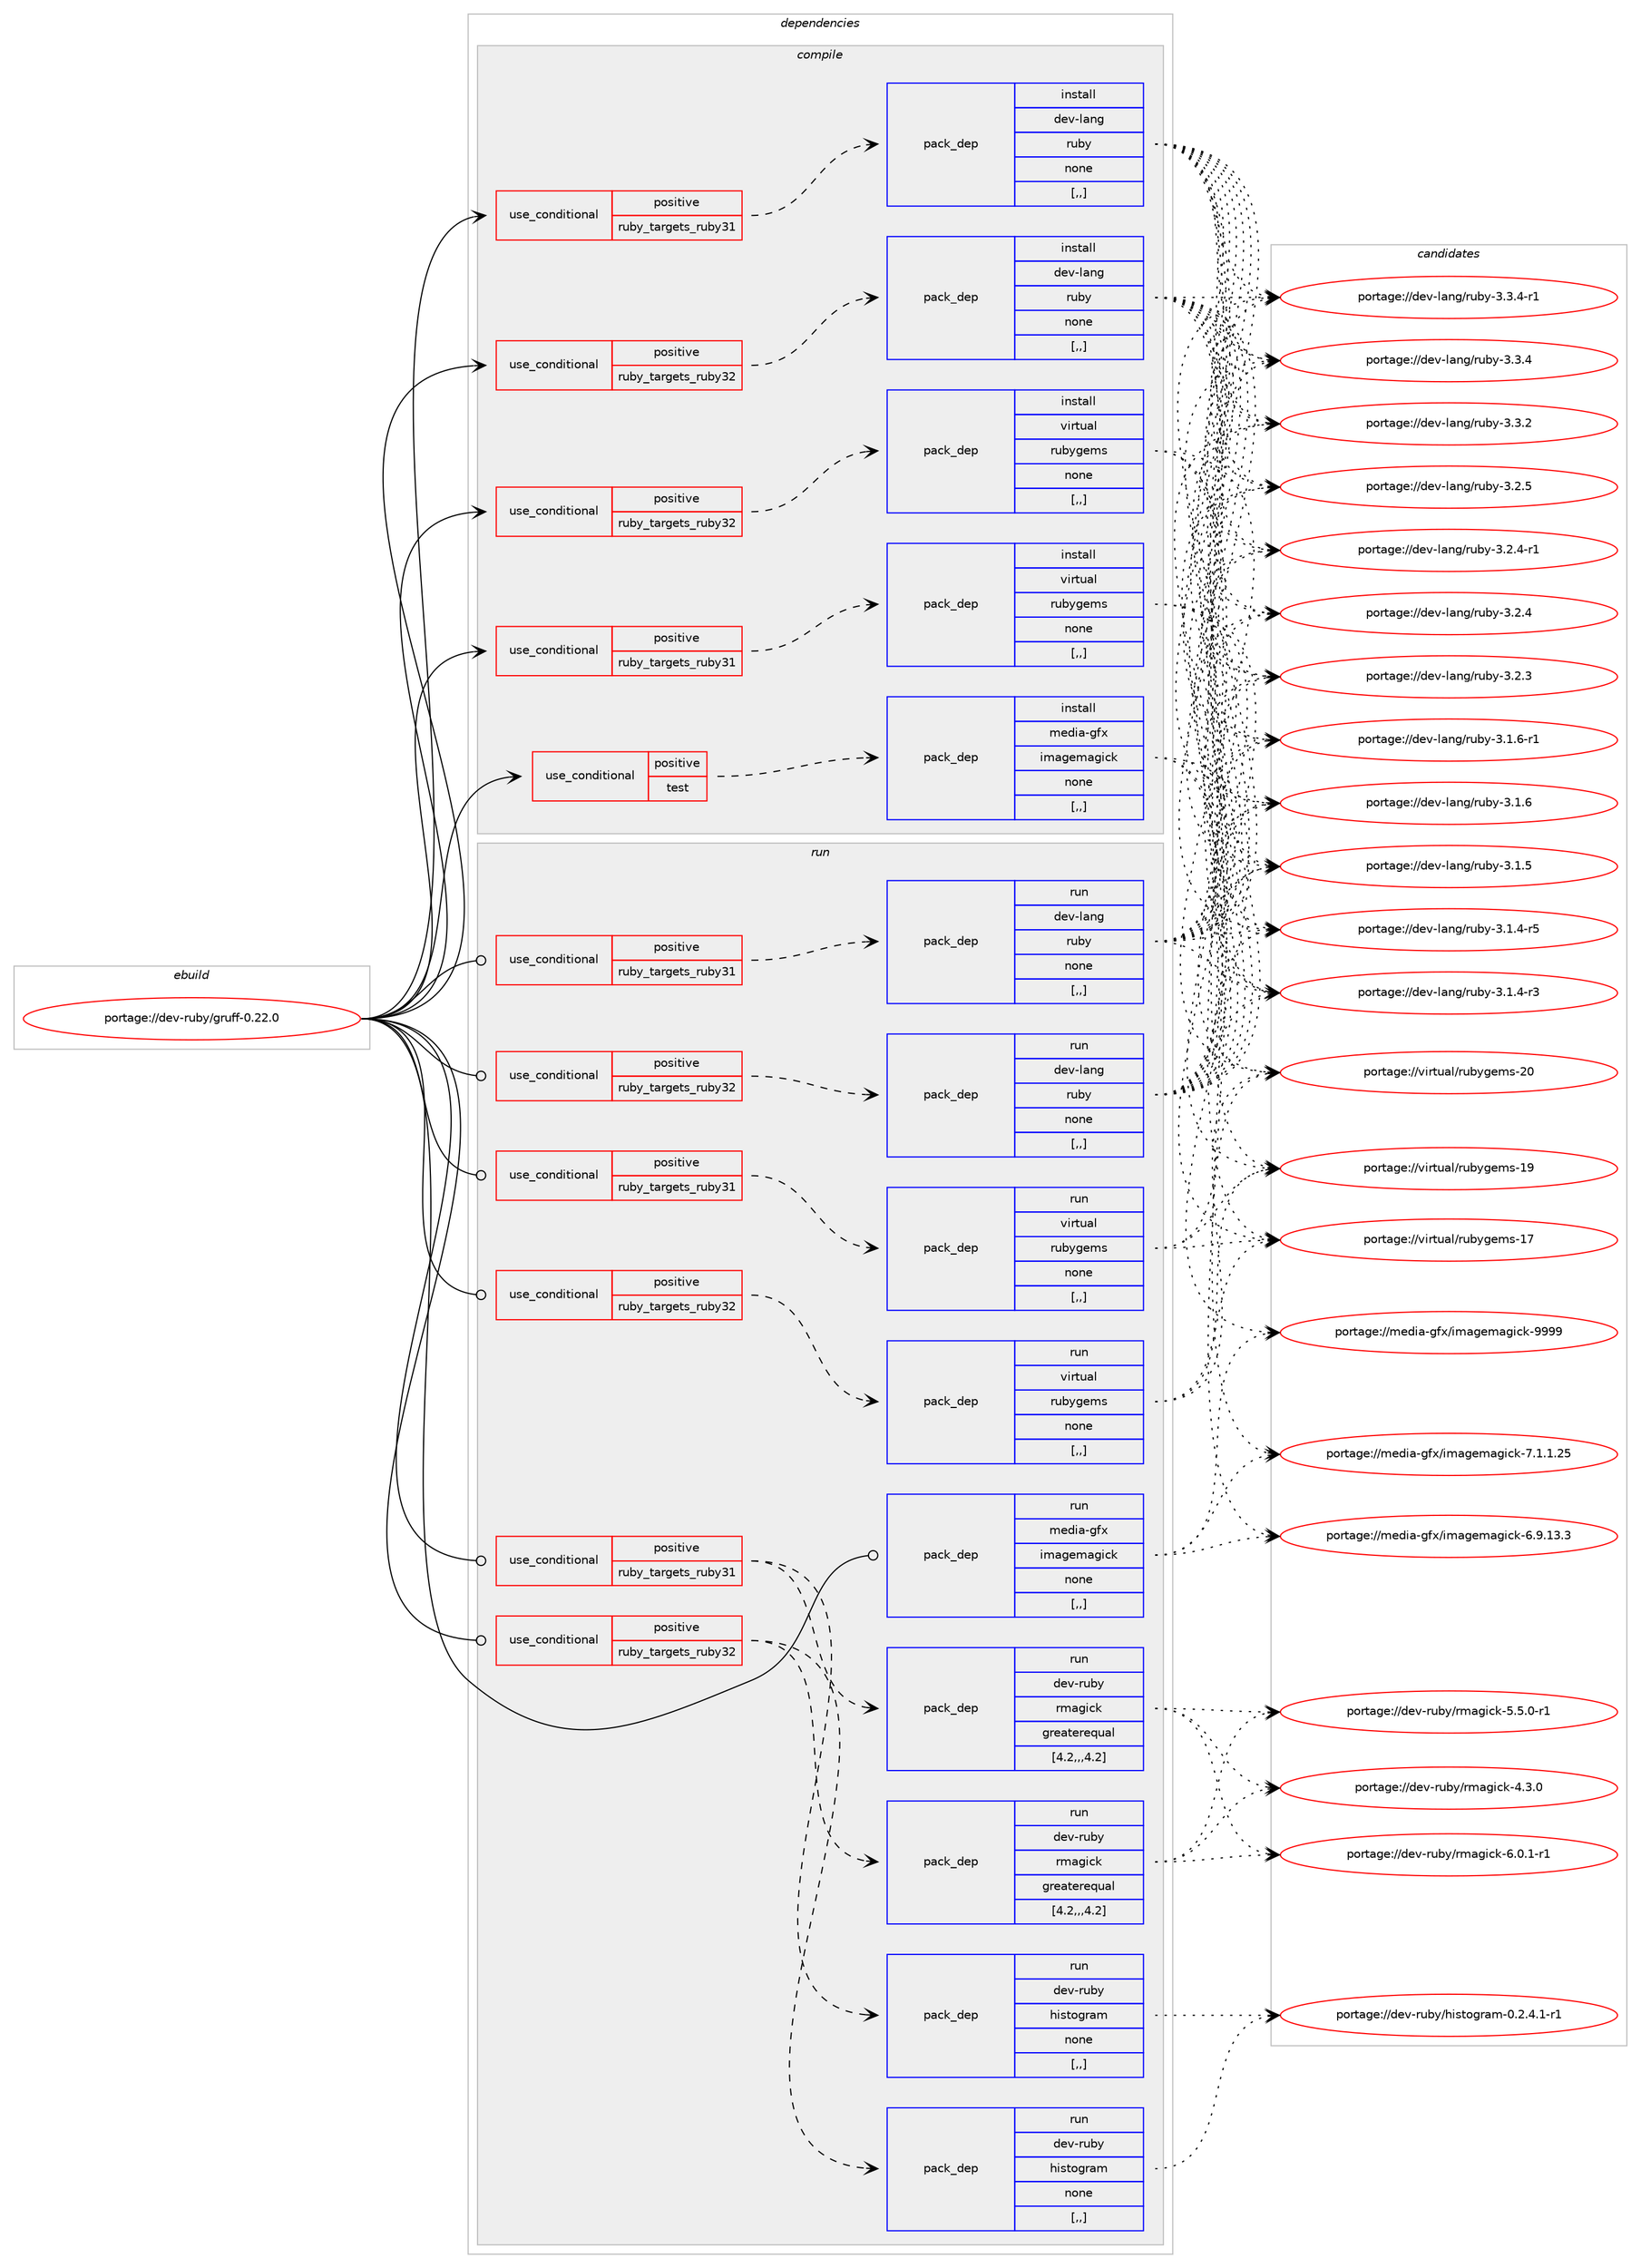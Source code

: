 digraph prolog {

# *************
# Graph options
# *************

newrank=true;
concentrate=true;
compound=true;
graph [rankdir=LR,fontname=Helvetica,fontsize=10,ranksep=1.5];#, ranksep=2.5, nodesep=0.2];
edge  [arrowhead=vee];
node  [fontname=Helvetica,fontsize=10];

# **********
# The ebuild
# **********

subgraph cluster_leftcol {
color=gray;
label=<<i>ebuild</i>>;
id [label="portage://dev-ruby/gruff-0.22.0", color=red, width=4, href="../dev-ruby/gruff-0.22.0.svg"];
}

# ****************
# The dependencies
# ****************

subgraph cluster_midcol {
color=gray;
label=<<i>dependencies</i>>;
subgraph cluster_compile {
fillcolor="#eeeeee";
style=filled;
label=<<i>compile</i>>;
subgraph cond48534 {
dependency185550 [label=<<TABLE BORDER="0" CELLBORDER="1" CELLSPACING="0" CELLPADDING="4"><TR><TD ROWSPAN="3" CELLPADDING="10">use_conditional</TD></TR><TR><TD>positive</TD></TR><TR><TD>ruby_targets_ruby31</TD></TR></TABLE>>, shape=none, color=red];
subgraph pack135686 {
dependency185551 [label=<<TABLE BORDER="0" CELLBORDER="1" CELLSPACING="0" CELLPADDING="4" WIDTH="220"><TR><TD ROWSPAN="6" CELLPADDING="30">pack_dep</TD></TR><TR><TD WIDTH="110">install</TD></TR><TR><TD>dev-lang</TD></TR><TR><TD>ruby</TD></TR><TR><TD>none</TD></TR><TR><TD>[,,]</TD></TR></TABLE>>, shape=none, color=blue];
}
dependency185550:e -> dependency185551:w [weight=20,style="dashed",arrowhead="vee"];
}
id:e -> dependency185550:w [weight=20,style="solid",arrowhead="vee"];
subgraph cond48535 {
dependency185552 [label=<<TABLE BORDER="0" CELLBORDER="1" CELLSPACING="0" CELLPADDING="4"><TR><TD ROWSPAN="3" CELLPADDING="10">use_conditional</TD></TR><TR><TD>positive</TD></TR><TR><TD>ruby_targets_ruby31</TD></TR></TABLE>>, shape=none, color=red];
subgraph pack135687 {
dependency185553 [label=<<TABLE BORDER="0" CELLBORDER="1" CELLSPACING="0" CELLPADDING="4" WIDTH="220"><TR><TD ROWSPAN="6" CELLPADDING="30">pack_dep</TD></TR><TR><TD WIDTH="110">install</TD></TR><TR><TD>virtual</TD></TR><TR><TD>rubygems</TD></TR><TR><TD>none</TD></TR><TR><TD>[,,]</TD></TR></TABLE>>, shape=none, color=blue];
}
dependency185552:e -> dependency185553:w [weight=20,style="dashed",arrowhead="vee"];
}
id:e -> dependency185552:w [weight=20,style="solid",arrowhead="vee"];
subgraph cond48536 {
dependency185554 [label=<<TABLE BORDER="0" CELLBORDER="1" CELLSPACING="0" CELLPADDING="4"><TR><TD ROWSPAN="3" CELLPADDING="10">use_conditional</TD></TR><TR><TD>positive</TD></TR><TR><TD>ruby_targets_ruby32</TD></TR></TABLE>>, shape=none, color=red];
subgraph pack135688 {
dependency185555 [label=<<TABLE BORDER="0" CELLBORDER="1" CELLSPACING="0" CELLPADDING="4" WIDTH="220"><TR><TD ROWSPAN="6" CELLPADDING="30">pack_dep</TD></TR><TR><TD WIDTH="110">install</TD></TR><TR><TD>dev-lang</TD></TR><TR><TD>ruby</TD></TR><TR><TD>none</TD></TR><TR><TD>[,,]</TD></TR></TABLE>>, shape=none, color=blue];
}
dependency185554:e -> dependency185555:w [weight=20,style="dashed",arrowhead="vee"];
}
id:e -> dependency185554:w [weight=20,style="solid",arrowhead="vee"];
subgraph cond48537 {
dependency185556 [label=<<TABLE BORDER="0" CELLBORDER="1" CELLSPACING="0" CELLPADDING="4"><TR><TD ROWSPAN="3" CELLPADDING="10">use_conditional</TD></TR><TR><TD>positive</TD></TR><TR><TD>ruby_targets_ruby32</TD></TR></TABLE>>, shape=none, color=red];
subgraph pack135689 {
dependency185557 [label=<<TABLE BORDER="0" CELLBORDER="1" CELLSPACING="0" CELLPADDING="4" WIDTH="220"><TR><TD ROWSPAN="6" CELLPADDING="30">pack_dep</TD></TR><TR><TD WIDTH="110">install</TD></TR><TR><TD>virtual</TD></TR><TR><TD>rubygems</TD></TR><TR><TD>none</TD></TR><TR><TD>[,,]</TD></TR></TABLE>>, shape=none, color=blue];
}
dependency185556:e -> dependency185557:w [weight=20,style="dashed",arrowhead="vee"];
}
id:e -> dependency185556:w [weight=20,style="solid",arrowhead="vee"];
subgraph cond48538 {
dependency185558 [label=<<TABLE BORDER="0" CELLBORDER="1" CELLSPACING="0" CELLPADDING="4"><TR><TD ROWSPAN="3" CELLPADDING="10">use_conditional</TD></TR><TR><TD>positive</TD></TR><TR><TD>test</TD></TR></TABLE>>, shape=none, color=red];
subgraph pack135690 {
dependency185559 [label=<<TABLE BORDER="0" CELLBORDER="1" CELLSPACING="0" CELLPADDING="4" WIDTH="220"><TR><TD ROWSPAN="6" CELLPADDING="30">pack_dep</TD></TR><TR><TD WIDTH="110">install</TD></TR><TR><TD>media-gfx</TD></TR><TR><TD>imagemagick</TD></TR><TR><TD>none</TD></TR><TR><TD>[,,]</TD></TR></TABLE>>, shape=none, color=blue];
}
dependency185558:e -> dependency185559:w [weight=20,style="dashed",arrowhead="vee"];
}
id:e -> dependency185558:w [weight=20,style="solid",arrowhead="vee"];
}
subgraph cluster_compileandrun {
fillcolor="#eeeeee";
style=filled;
label=<<i>compile and run</i>>;
}
subgraph cluster_run {
fillcolor="#eeeeee";
style=filled;
label=<<i>run</i>>;
subgraph cond48539 {
dependency185560 [label=<<TABLE BORDER="0" CELLBORDER="1" CELLSPACING="0" CELLPADDING="4"><TR><TD ROWSPAN="3" CELLPADDING="10">use_conditional</TD></TR><TR><TD>positive</TD></TR><TR><TD>ruby_targets_ruby31</TD></TR></TABLE>>, shape=none, color=red];
subgraph pack135691 {
dependency185561 [label=<<TABLE BORDER="0" CELLBORDER="1" CELLSPACING="0" CELLPADDING="4" WIDTH="220"><TR><TD ROWSPAN="6" CELLPADDING="30">pack_dep</TD></TR><TR><TD WIDTH="110">run</TD></TR><TR><TD>dev-lang</TD></TR><TR><TD>ruby</TD></TR><TR><TD>none</TD></TR><TR><TD>[,,]</TD></TR></TABLE>>, shape=none, color=blue];
}
dependency185560:e -> dependency185561:w [weight=20,style="dashed",arrowhead="vee"];
}
id:e -> dependency185560:w [weight=20,style="solid",arrowhead="odot"];
subgraph cond48540 {
dependency185562 [label=<<TABLE BORDER="0" CELLBORDER="1" CELLSPACING="0" CELLPADDING="4"><TR><TD ROWSPAN="3" CELLPADDING="10">use_conditional</TD></TR><TR><TD>positive</TD></TR><TR><TD>ruby_targets_ruby31</TD></TR></TABLE>>, shape=none, color=red];
subgraph pack135692 {
dependency185563 [label=<<TABLE BORDER="0" CELLBORDER="1" CELLSPACING="0" CELLPADDING="4" WIDTH="220"><TR><TD ROWSPAN="6" CELLPADDING="30">pack_dep</TD></TR><TR><TD WIDTH="110">run</TD></TR><TR><TD>dev-ruby</TD></TR><TR><TD>histogram</TD></TR><TR><TD>none</TD></TR><TR><TD>[,,]</TD></TR></TABLE>>, shape=none, color=blue];
}
dependency185562:e -> dependency185563:w [weight=20,style="dashed",arrowhead="vee"];
subgraph pack135693 {
dependency185564 [label=<<TABLE BORDER="0" CELLBORDER="1" CELLSPACING="0" CELLPADDING="4" WIDTH="220"><TR><TD ROWSPAN="6" CELLPADDING="30">pack_dep</TD></TR><TR><TD WIDTH="110">run</TD></TR><TR><TD>dev-ruby</TD></TR><TR><TD>rmagick</TD></TR><TR><TD>greaterequal</TD></TR><TR><TD>[4.2,,,4.2]</TD></TR></TABLE>>, shape=none, color=blue];
}
dependency185562:e -> dependency185564:w [weight=20,style="dashed",arrowhead="vee"];
}
id:e -> dependency185562:w [weight=20,style="solid",arrowhead="odot"];
subgraph cond48541 {
dependency185565 [label=<<TABLE BORDER="0" CELLBORDER="1" CELLSPACING="0" CELLPADDING="4"><TR><TD ROWSPAN="3" CELLPADDING="10">use_conditional</TD></TR><TR><TD>positive</TD></TR><TR><TD>ruby_targets_ruby31</TD></TR></TABLE>>, shape=none, color=red];
subgraph pack135694 {
dependency185566 [label=<<TABLE BORDER="0" CELLBORDER="1" CELLSPACING="0" CELLPADDING="4" WIDTH="220"><TR><TD ROWSPAN="6" CELLPADDING="30">pack_dep</TD></TR><TR><TD WIDTH="110">run</TD></TR><TR><TD>virtual</TD></TR><TR><TD>rubygems</TD></TR><TR><TD>none</TD></TR><TR><TD>[,,]</TD></TR></TABLE>>, shape=none, color=blue];
}
dependency185565:e -> dependency185566:w [weight=20,style="dashed",arrowhead="vee"];
}
id:e -> dependency185565:w [weight=20,style="solid",arrowhead="odot"];
subgraph cond48542 {
dependency185567 [label=<<TABLE BORDER="0" CELLBORDER="1" CELLSPACING="0" CELLPADDING="4"><TR><TD ROWSPAN="3" CELLPADDING="10">use_conditional</TD></TR><TR><TD>positive</TD></TR><TR><TD>ruby_targets_ruby32</TD></TR></TABLE>>, shape=none, color=red];
subgraph pack135695 {
dependency185568 [label=<<TABLE BORDER="0" CELLBORDER="1" CELLSPACING="0" CELLPADDING="4" WIDTH="220"><TR><TD ROWSPAN="6" CELLPADDING="30">pack_dep</TD></TR><TR><TD WIDTH="110">run</TD></TR><TR><TD>dev-lang</TD></TR><TR><TD>ruby</TD></TR><TR><TD>none</TD></TR><TR><TD>[,,]</TD></TR></TABLE>>, shape=none, color=blue];
}
dependency185567:e -> dependency185568:w [weight=20,style="dashed",arrowhead="vee"];
}
id:e -> dependency185567:w [weight=20,style="solid",arrowhead="odot"];
subgraph cond48543 {
dependency185569 [label=<<TABLE BORDER="0" CELLBORDER="1" CELLSPACING="0" CELLPADDING="4"><TR><TD ROWSPAN="3" CELLPADDING="10">use_conditional</TD></TR><TR><TD>positive</TD></TR><TR><TD>ruby_targets_ruby32</TD></TR></TABLE>>, shape=none, color=red];
subgraph pack135696 {
dependency185570 [label=<<TABLE BORDER="0" CELLBORDER="1" CELLSPACING="0" CELLPADDING="4" WIDTH="220"><TR><TD ROWSPAN="6" CELLPADDING="30">pack_dep</TD></TR><TR><TD WIDTH="110">run</TD></TR><TR><TD>dev-ruby</TD></TR><TR><TD>histogram</TD></TR><TR><TD>none</TD></TR><TR><TD>[,,]</TD></TR></TABLE>>, shape=none, color=blue];
}
dependency185569:e -> dependency185570:w [weight=20,style="dashed",arrowhead="vee"];
subgraph pack135697 {
dependency185571 [label=<<TABLE BORDER="0" CELLBORDER="1" CELLSPACING="0" CELLPADDING="4" WIDTH="220"><TR><TD ROWSPAN="6" CELLPADDING="30">pack_dep</TD></TR><TR><TD WIDTH="110">run</TD></TR><TR><TD>dev-ruby</TD></TR><TR><TD>rmagick</TD></TR><TR><TD>greaterequal</TD></TR><TR><TD>[4.2,,,4.2]</TD></TR></TABLE>>, shape=none, color=blue];
}
dependency185569:e -> dependency185571:w [weight=20,style="dashed",arrowhead="vee"];
}
id:e -> dependency185569:w [weight=20,style="solid",arrowhead="odot"];
subgraph cond48544 {
dependency185572 [label=<<TABLE BORDER="0" CELLBORDER="1" CELLSPACING="0" CELLPADDING="4"><TR><TD ROWSPAN="3" CELLPADDING="10">use_conditional</TD></TR><TR><TD>positive</TD></TR><TR><TD>ruby_targets_ruby32</TD></TR></TABLE>>, shape=none, color=red];
subgraph pack135698 {
dependency185573 [label=<<TABLE BORDER="0" CELLBORDER="1" CELLSPACING="0" CELLPADDING="4" WIDTH="220"><TR><TD ROWSPAN="6" CELLPADDING="30">pack_dep</TD></TR><TR><TD WIDTH="110">run</TD></TR><TR><TD>virtual</TD></TR><TR><TD>rubygems</TD></TR><TR><TD>none</TD></TR><TR><TD>[,,]</TD></TR></TABLE>>, shape=none, color=blue];
}
dependency185572:e -> dependency185573:w [weight=20,style="dashed",arrowhead="vee"];
}
id:e -> dependency185572:w [weight=20,style="solid",arrowhead="odot"];
subgraph pack135699 {
dependency185574 [label=<<TABLE BORDER="0" CELLBORDER="1" CELLSPACING="0" CELLPADDING="4" WIDTH="220"><TR><TD ROWSPAN="6" CELLPADDING="30">pack_dep</TD></TR><TR><TD WIDTH="110">run</TD></TR><TR><TD>media-gfx</TD></TR><TR><TD>imagemagick</TD></TR><TR><TD>none</TD></TR><TR><TD>[,,]</TD></TR></TABLE>>, shape=none, color=blue];
}
id:e -> dependency185574:w [weight=20,style="solid",arrowhead="odot"];
}
}

# **************
# The candidates
# **************

subgraph cluster_choices {
rank=same;
color=gray;
label=<<i>candidates</i>>;

subgraph choice135686 {
color=black;
nodesep=1;
choice100101118451089711010347114117981214551465146524511449 [label="portage://dev-lang/ruby-3.3.4-r1", color=red, width=4,href="../dev-lang/ruby-3.3.4-r1.svg"];
choice10010111845108971101034711411798121455146514652 [label="portage://dev-lang/ruby-3.3.4", color=red, width=4,href="../dev-lang/ruby-3.3.4.svg"];
choice10010111845108971101034711411798121455146514650 [label="portage://dev-lang/ruby-3.3.2", color=red, width=4,href="../dev-lang/ruby-3.3.2.svg"];
choice10010111845108971101034711411798121455146504653 [label="portage://dev-lang/ruby-3.2.5", color=red, width=4,href="../dev-lang/ruby-3.2.5.svg"];
choice100101118451089711010347114117981214551465046524511449 [label="portage://dev-lang/ruby-3.2.4-r1", color=red, width=4,href="../dev-lang/ruby-3.2.4-r1.svg"];
choice10010111845108971101034711411798121455146504652 [label="portage://dev-lang/ruby-3.2.4", color=red, width=4,href="../dev-lang/ruby-3.2.4.svg"];
choice10010111845108971101034711411798121455146504651 [label="portage://dev-lang/ruby-3.2.3", color=red, width=4,href="../dev-lang/ruby-3.2.3.svg"];
choice100101118451089711010347114117981214551464946544511449 [label="portage://dev-lang/ruby-3.1.6-r1", color=red, width=4,href="../dev-lang/ruby-3.1.6-r1.svg"];
choice10010111845108971101034711411798121455146494654 [label="portage://dev-lang/ruby-3.1.6", color=red, width=4,href="../dev-lang/ruby-3.1.6.svg"];
choice10010111845108971101034711411798121455146494653 [label="portage://dev-lang/ruby-3.1.5", color=red, width=4,href="../dev-lang/ruby-3.1.5.svg"];
choice100101118451089711010347114117981214551464946524511453 [label="portage://dev-lang/ruby-3.1.4-r5", color=red, width=4,href="../dev-lang/ruby-3.1.4-r5.svg"];
choice100101118451089711010347114117981214551464946524511451 [label="portage://dev-lang/ruby-3.1.4-r3", color=red, width=4,href="../dev-lang/ruby-3.1.4-r3.svg"];
dependency185551:e -> choice100101118451089711010347114117981214551465146524511449:w [style=dotted,weight="100"];
dependency185551:e -> choice10010111845108971101034711411798121455146514652:w [style=dotted,weight="100"];
dependency185551:e -> choice10010111845108971101034711411798121455146514650:w [style=dotted,weight="100"];
dependency185551:e -> choice10010111845108971101034711411798121455146504653:w [style=dotted,weight="100"];
dependency185551:e -> choice100101118451089711010347114117981214551465046524511449:w [style=dotted,weight="100"];
dependency185551:e -> choice10010111845108971101034711411798121455146504652:w [style=dotted,weight="100"];
dependency185551:e -> choice10010111845108971101034711411798121455146504651:w [style=dotted,weight="100"];
dependency185551:e -> choice100101118451089711010347114117981214551464946544511449:w [style=dotted,weight="100"];
dependency185551:e -> choice10010111845108971101034711411798121455146494654:w [style=dotted,weight="100"];
dependency185551:e -> choice10010111845108971101034711411798121455146494653:w [style=dotted,weight="100"];
dependency185551:e -> choice100101118451089711010347114117981214551464946524511453:w [style=dotted,weight="100"];
dependency185551:e -> choice100101118451089711010347114117981214551464946524511451:w [style=dotted,weight="100"];
}
subgraph choice135687 {
color=black;
nodesep=1;
choice118105114116117971084711411798121103101109115455048 [label="portage://virtual/rubygems-20", color=red, width=4,href="../virtual/rubygems-20.svg"];
choice118105114116117971084711411798121103101109115454957 [label="portage://virtual/rubygems-19", color=red, width=4,href="../virtual/rubygems-19.svg"];
choice118105114116117971084711411798121103101109115454955 [label="portage://virtual/rubygems-17", color=red, width=4,href="../virtual/rubygems-17.svg"];
dependency185553:e -> choice118105114116117971084711411798121103101109115455048:w [style=dotted,weight="100"];
dependency185553:e -> choice118105114116117971084711411798121103101109115454957:w [style=dotted,weight="100"];
dependency185553:e -> choice118105114116117971084711411798121103101109115454955:w [style=dotted,weight="100"];
}
subgraph choice135688 {
color=black;
nodesep=1;
choice100101118451089711010347114117981214551465146524511449 [label="portage://dev-lang/ruby-3.3.4-r1", color=red, width=4,href="../dev-lang/ruby-3.3.4-r1.svg"];
choice10010111845108971101034711411798121455146514652 [label="portage://dev-lang/ruby-3.3.4", color=red, width=4,href="../dev-lang/ruby-3.3.4.svg"];
choice10010111845108971101034711411798121455146514650 [label="portage://dev-lang/ruby-3.3.2", color=red, width=4,href="../dev-lang/ruby-3.3.2.svg"];
choice10010111845108971101034711411798121455146504653 [label="portage://dev-lang/ruby-3.2.5", color=red, width=4,href="../dev-lang/ruby-3.2.5.svg"];
choice100101118451089711010347114117981214551465046524511449 [label="portage://dev-lang/ruby-3.2.4-r1", color=red, width=4,href="../dev-lang/ruby-3.2.4-r1.svg"];
choice10010111845108971101034711411798121455146504652 [label="portage://dev-lang/ruby-3.2.4", color=red, width=4,href="../dev-lang/ruby-3.2.4.svg"];
choice10010111845108971101034711411798121455146504651 [label="portage://dev-lang/ruby-3.2.3", color=red, width=4,href="../dev-lang/ruby-3.2.3.svg"];
choice100101118451089711010347114117981214551464946544511449 [label="portage://dev-lang/ruby-3.1.6-r1", color=red, width=4,href="../dev-lang/ruby-3.1.6-r1.svg"];
choice10010111845108971101034711411798121455146494654 [label="portage://dev-lang/ruby-3.1.6", color=red, width=4,href="../dev-lang/ruby-3.1.6.svg"];
choice10010111845108971101034711411798121455146494653 [label="portage://dev-lang/ruby-3.1.5", color=red, width=4,href="../dev-lang/ruby-3.1.5.svg"];
choice100101118451089711010347114117981214551464946524511453 [label="portage://dev-lang/ruby-3.1.4-r5", color=red, width=4,href="../dev-lang/ruby-3.1.4-r5.svg"];
choice100101118451089711010347114117981214551464946524511451 [label="portage://dev-lang/ruby-3.1.4-r3", color=red, width=4,href="../dev-lang/ruby-3.1.4-r3.svg"];
dependency185555:e -> choice100101118451089711010347114117981214551465146524511449:w [style=dotted,weight="100"];
dependency185555:e -> choice10010111845108971101034711411798121455146514652:w [style=dotted,weight="100"];
dependency185555:e -> choice10010111845108971101034711411798121455146514650:w [style=dotted,weight="100"];
dependency185555:e -> choice10010111845108971101034711411798121455146504653:w [style=dotted,weight="100"];
dependency185555:e -> choice100101118451089711010347114117981214551465046524511449:w [style=dotted,weight="100"];
dependency185555:e -> choice10010111845108971101034711411798121455146504652:w [style=dotted,weight="100"];
dependency185555:e -> choice10010111845108971101034711411798121455146504651:w [style=dotted,weight="100"];
dependency185555:e -> choice100101118451089711010347114117981214551464946544511449:w [style=dotted,weight="100"];
dependency185555:e -> choice10010111845108971101034711411798121455146494654:w [style=dotted,weight="100"];
dependency185555:e -> choice10010111845108971101034711411798121455146494653:w [style=dotted,weight="100"];
dependency185555:e -> choice100101118451089711010347114117981214551464946524511453:w [style=dotted,weight="100"];
dependency185555:e -> choice100101118451089711010347114117981214551464946524511451:w [style=dotted,weight="100"];
}
subgraph choice135689 {
color=black;
nodesep=1;
choice118105114116117971084711411798121103101109115455048 [label="portage://virtual/rubygems-20", color=red, width=4,href="../virtual/rubygems-20.svg"];
choice118105114116117971084711411798121103101109115454957 [label="portage://virtual/rubygems-19", color=red, width=4,href="../virtual/rubygems-19.svg"];
choice118105114116117971084711411798121103101109115454955 [label="portage://virtual/rubygems-17", color=red, width=4,href="../virtual/rubygems-17.svg"];
dependency185557:e -> choice118105114116117971084711411798121103101109115455048:w [style=dotted,weight="100"];
dependency185557:e -> choice118105114116117971084711411798121103101109115454957:w [style=dotted,weight="100"];
dependency185557:e -> choice118105114116117971084711411798121103101109115454955:w [style=dotted,weight="100"];
}
subgraph choice135690 {
color=black;
nodesep=1;
choice1091011001059745103102120471051099710310110997103105991074557575757 [label="portage://media-gfx/imagemagick-9999", color=red, width=4,href="../media-gfx/imagemagick-9999.svg"];
choice109101100105974510310212047105109971031011099710310599107455546494649465053 [label="portage://media-gfx/imagemagick-7.1.1.25", color=red, width=4,href="../media-gfx/imagemagick-7.1.1.25.svg"];
choice109101100105974510310212047105109971031011099710310599107455446574649514651 [label="portage://media-gfx/imagemagick-6.9.13.3", color=red, width=4,href="../media-gfx/imagemagick-6.9.13.3.svg"];
dependency185559:e -> choice1091011001059745103102120471051099710310110997103105991074557575757:w [style=dotted,weight="100"];
dependency185559:e -> choice109101100105974510310212047105109971031011099710310599107455546494649465053:w [style=dotted,weight="100"];
dependency185559:e -> choice109101100105974510310212047105109971031011099710310599107455446574649514651:w [style=dotted,weight="100"];
}
subgraph choice135691 {
color=black;
nodesep=1;
choice100101118451089711010347114117981214551465146524511449 [label="portage://dev-lang/ruby-3.3.4-r1", color=red, width=4,href="../dev-lang/ruby-3.3.4-r1.svg"];
choice10010111845108971101034711411798121455146514652 [label="portage://dev-lang/ruby-3.3.4", color=red, width=4,href="../dev-lang/ruby-3.3.4.svg"];
choice10010111845108971101034711411798121455146514650 [label="portage://dev-lang/ruby-3.3.2", color=red, width=4,href="../dev-lang/ruby-3.3.2.svg"];
choice10010111845108971101034711411798121455146504653 [label="portage://dev-lang/ruby-3.2.5", color=red, width=4,href="../dev-lang/ruby-3.2.5.svg"];
choice100101118451089711010347114117981214551465046524511449 [label="portage://dev-lang/ruby-3.2.4-r1", color=red, width=4,href="../dev-lang/ruby-3.2.4-r1.svg"];
choice10010111845108971101034711411798121455146504652 [label="portage://dev-lang/ruby-3.2.4", color=red, width=4,href="../dev-lang/ruby-3.2.4.svg"];
choice10010111845108971101034711411798121455146504651 [label="portage://dev-lang/ruby-3.2.3", color=red, width=4,href="../dev-lang/ruby-3.2.3.svg"];
choice100101118451089711010347114117981214551464946544511449 [label="portage://dev-lang/ruby-3.1.6-r1", color=red, width=4,href="../dev-lang/ruby-3.1.6-r1.svg"];
choice10010111845108971101034711411798121455146494654 [label="portage://dev-lang/ruby-3.1.6", color=red, width=4,href="../dev-lang/ruby-3.1.6.svg"];
choice10010111845108971101034711411798121455146494653 [label="portage://dev-lang/ruby-3.1.5", color=red, width=4,href="../dev-lang/ruby-3.1.5.svg"];
choice100101118451089711010347114117981214551464946524511453 [label="portage://dev-lang/ruby-3.1.4-r5", color=red, width=4,href="../dev-lang/ruby-3.1.4-r5.svg"];
choice100101118451089711010347114117981214551464946524511451 [label="portage://dev-lang/ruby-3.1.4-r3", color=red, width=4,href="../dev-lang/ruby-3.1.4-r3.svg"];
dependency185561:e -> choice100101118451089711010347114117981214551465146524511449:w [style=dotted,weight="100"];
dependency185561:e -> choice10010111845108971101034711411798121455146514652:w [style=dotted,weight="100"];
dependency185561:e -> choice10010111845108971101034711411798121455146514650:w [style=dotted,weight="100"];
dependency185561:e -> choice10010111845108971101034711411798121455146504653:w [style=dotted,weight="100"];
dependency185561:e -> choice100101118451089711010347114117981214551465046524511449:w [style=dotted,weight="100"];
dependency185561:e -> choice10010111845108971101034711411798121455146504652:w [style=dotted,weight="100"];
dependency185561:e -> choice10010111845108971101034711411798121455146504651:w [style=dotted,weight="100"];
dependency185561:e -> choice100101118451089711010347114117981214551464946544511449:w [style=dotted,weight="100"];
dependency185561:e -> choice10010111845108971101034711411798121455146494654:w [style=dotted,weight="100"];
dependency185561:e -> choice10010111845108971101034711411798121455146494653:w [style=dotted,weight="100"];
dependency185561:e -> choice100101118451089711010347114117981214551464946524511453:w [style=dotted,weight="100"];
dependency185561:e -> choice100101118451089711010347114117981214551464946524511451:w [style=dotted,weight="100"];
}
subgraph choice135692 {
color=black;
nodesep=1;
choice1001011184511411798121471041051151161111031149710945484650465246494511449 [label="portage://dev-ruby/histogram-0.2.4.1-r1", color=red, width=4,href="../dev-ruby/histogram-0.2.4.1-r1.svg"];
dependency185563:e -> choice1001011184511411798121471041051151161111031149710945484650465246494511449:w [style=dotted,weight="100"];
}
subgraph choice135693 {
color=black;
nodesep=1;
choice10010111845114117981214711410997103105991074554464846494511449 [label="portage://dev-ruby/rmagick-6.0.1-r1", color=red, width=4,href="../dev-ruby/rmagick-6.0.1-r1.svg"];
choice10010111845114117981214711410997103105991074553465346484511449 [label="portage://dev-ruby/rmagick-5.5.0-r1", color=red, width=4,href="../dev-ruby/rmagick-5.5.0-r1.svg"];
choice1001011184511411798121471141099710310599107455246514648 [label="portage://dev-ruby/rmagick-4.3.0", color=red, width=4,href="../dev-ruby/rmagick-4.3.0.svg"];
dependency185564:e -> choice10010111845114117981214711410997103105991074554464846494511449:w [style=dotted,weight="100"];
dependency185564:e -> choice10010111845114117981214711410997103105991074553465346484511449:w [style=dotted,weight="100"];
dependency185564:e -> choice1001011184511411798121471141099710310599107455246514648:w [style=dotted,weight="100"];
}
subgraph choice135694 {
color=black;
nodesep=1;
choice118105114116117971084711411798121103101109115455048 [label="portage://virtual/rubygems-20", color=red, width=4,href="../virtual/rubygems-20.svg"];
choice118105114116117971084711411798121103101109115454957 [label="portage://virtual/rubygems-19", color=red, width=4,href="../virtual/rubygems-19.svg"];
choice118105114116117971084711411798121103101109115454955 [label="portage://virtual/rubygems-17", color=red, width=4,href="../virtual/rubygems-17.svg"];
dependency185566:e -> choice118105114116117971084711411798121103101109115455048:w [style=dotted,weight="100"];
dependency185566:e -> choice118105114116117971084711411798121103101109115454957:w [style=dotted,weight="100"];
dependency185566:e -> choice118105114116117971084711411798121103101109115454955:w [style=dotted,weight="100"];
}
subgraph choice135695 {
color=black;
nodesep=1;
choice100101118451089711010347114117981214551465146524511449 [label="portage://dev-lang/ruby-3.3.4-r1", color=red, width=4,href="../dev-lang/ruby-3.3.4-r1.svg"];
choice10010111845108971101034711411798121455146514652 [label="portage://dev-lang/ruby-3.3.4", color=red, width=4,href="../dev-lang/ruby-3.3.4.svg"];
choice10010111845108971101034711411798121455146514650 [label="portage://dev-lang/ruby-3.3.2", color=red, width=4,href="../dev-lang/ruby-3.3.2.svg"];
choice10010111845108971101034711411798121455146504653 [label="portage://dev-lang/ruby-3.2.5", color=red, width=4,href="../dev-lang/ruby-3.2.5.svg"];
choice100101118451089711010347114117981214551465046524511449 [label="portage://dev-lang/ruby-3.2.4-r1", color=red, width=4,href="../dev-lang/ruby-3.2.4-r1.svg"];
choice10010111845108971101034711411798121455146504652 [label="portage://dev-lang/ruby-3.2.4", color=red, width=4,href="../dev-lang/ruby-3.2.4.svg"];
choice10010111845108971101034711411798121455146504651 [label="portage://dev-lang/ruby-3.2.3", color=red, width=4,href="../dev-lang/ruby-3.2.3.svg"];
choice100101118451089711010347114117981214551464946544511449 [label="portage://dev-lang/ruby-3.1.6-r1", color=red, width=4,href="../dev-lang/ruby-3.1.6-r1.svg"];
choice10010111845108971101034711411798121455146494654 [label="portage://dev-lang/ruby-3.1.6", color=red, width=4,href="../dev-lang/ruby-3.1.6.svg"];
choice10010111845108971101034711411798121455146494653 [label="portage://dev-lang/ruby-3.1.5", color=red, width=4,href="../dev-lang/ruby-3.1.5.svg"];
choice100101118451089711010347114117981214551464946524511453 [label="portage://dev-lang/ruby-3.1.4-r5", color=red, width=4,href="../dev-lang/ruby-3.1.4-r5.svg"];
choice100101118451089711010347114117981214551464946524511451 [label="portage://dev-lang/ruby-3.1.4-r3", color=red, width=4,href="../dev-lang/ruby-3.1.4-r3.svg"];
dependency185568:e -> choice100101118451089711010347114117981214551465146524511449:w [style=dotted,weight="100"];
dependency185568:e -> choice10010111845108971101034711411798121455146514652:w [style=dotted,weight="100"];
dependency185568:e -> choice10010111845108971101034711411798121455146514650:w [style=dotted,weight="100"];
dependency185568:e -> choice10010111845108971101034711411798121455146504653:w [style=dotted,weight="100"];
dependency185568:e -> choice100101118451089711010347114117981214551465046524511449:w [style=dotted,weight="100"];
dependency185568:e -> choice10010111845108971101034711411798121455146504652:w [style=dotted,weight="100"];
dependency185568:e -> choice10010111845108971101034711411798121455146504651:w [style=dotted,weight="100"];
dependency185568:e -> choice100101118451089711010347114117981214551464946544511449:w [style=dotted,weight="100"];
dependency185568:e -> choice10010111845108971101034711411798121455146494654:w [style=dotted,weight="100"];
dependency185568:e -> choice10010111845108971101034711411798121455146494653:w [style=dotted,weight="100"];
dependency185568:e -> choice100101118451089711010347114117981214551464946524511453:w [style=dotted,weight="100"];
dependency185568:e -> choice100101118451089711010347114117981214551464946524511451:w [style=dotted,weight="100"];
}
subgraph choice135696 {
color=black;
nodesep=1;
choice1001011184511411798121471041051151161111031149710945484650465246494511449 [label="portage://dev-ruby/histogram-0.2.4.1-r1", color=red, width=4,href="../dev-ruby/histogram-0.2.4.1-r1.svg"];
dependency185570:e -> choice1001011184511411798121471041051151161111031149710945484650465246494511449:w [style=dotted,weight="100"];
}
subgraph choice135697 {
color=black;
nodesep=1;
choice10010111845114117981214711410997103105991074554464846494511449 [label="portage://dev-ruby/rmagick-6.0.1-r1", color=red, width=4,href="../dev-ruby/rmagick-6.0.1-r1.svg"];
choice10010111845114117981214711410997103105991074553465346484511449 [label="portage://dev-ruby/rmagick-5.5.0-r1", color=red, width=4,href="../dev-ruby/rmagick-5.5.0-r1.svg"];
choice1001011184511411798121471141099710310599107455246514648 [label="portage://dev-ruby/rmagick-4.3.0", color=red, width=4,href="../dev-ruby/rmagick-4.3.0.svg"];
dependency185571:e -> choice10010111845114117981214711410997103105991074554464846494511449:w [style=dotted,weight="100"];
dependency185571:e -> choice10010111845114117981214711410997103105991074553465346484511449:w [style=dotted,weight="100"];
dependency185571:e -> choice1001011184511411798121471141099710310599107455246514648:w [style=dotted,weight="100"];
}
subgraph choice135698 {
color=black;
nodesep=1;
choice118105114116117971084711411798121103101109115455048 [label="portage://virtual/rubygems-20", color=red, width=4,href="../virtual/rubygems-20.svg"];
choice118105114116117971084711411798121103101109115454957 [label="portage://virtual/rubygems-19", color=red, width=4,href="../virtual/rubygems-19.svg"];
choice118105114116117971084711411798121103101109115454955 [label="portage://virtual/rubygems-17", color=red, width=4,href="../virtual/rubygems-17.svg"];
dependency185573:e -> choice118105114116117971084711411798121103101109115455048:w [style=dotted,weight="100"];
dependency185573:e -> choice118105114116117971084711411798121103101109115454957:w [style=dotted,weight="100"];
dependency185573:e -> choice118105114116117971084711411798121103101109115454955:w [style=dotted,weight="100"];
}
subgraph choice135699 {
color=black;
nodesep=1;
choice1091011001059745103102120471051099710310110997103105991074557575757 [label="portage://media-gfx/imagemagick-9999", color=red, width=4,href="../media-gfx/imagemagick-9999.svg"];
choice109101100105974510310212047105109971031011099710310599107455546494649465053 [label="portage://media-gfx/imagemagick-7.1.1.25", color=red, width=4,href="../media-gfx/imagemagick-7.1.1.25.svg"];
choice109101100105974510310212047105109971031011099710310599107455446574649514651 [label="portage://media-gfx/imagemagick-6.9.13.3", color=red, width=4,href="../media-gfx/imagemagick-6.9.13.3.svg"];
dependency185574:e -> choice1091011001059745103102120471051099710310110997103105991074557575757:w [style=dotted,weight="100"];
dependency185574:e -> choice109101100105974510310212047105109971031011099710310599107455546494649465053:w [style=dotted,weight="100"];
dependency185574:e -> choice109101100105974510310212047105109971031011099710310599107455446574649514651:w [style=dotted,weight="100"];
}
}

}
